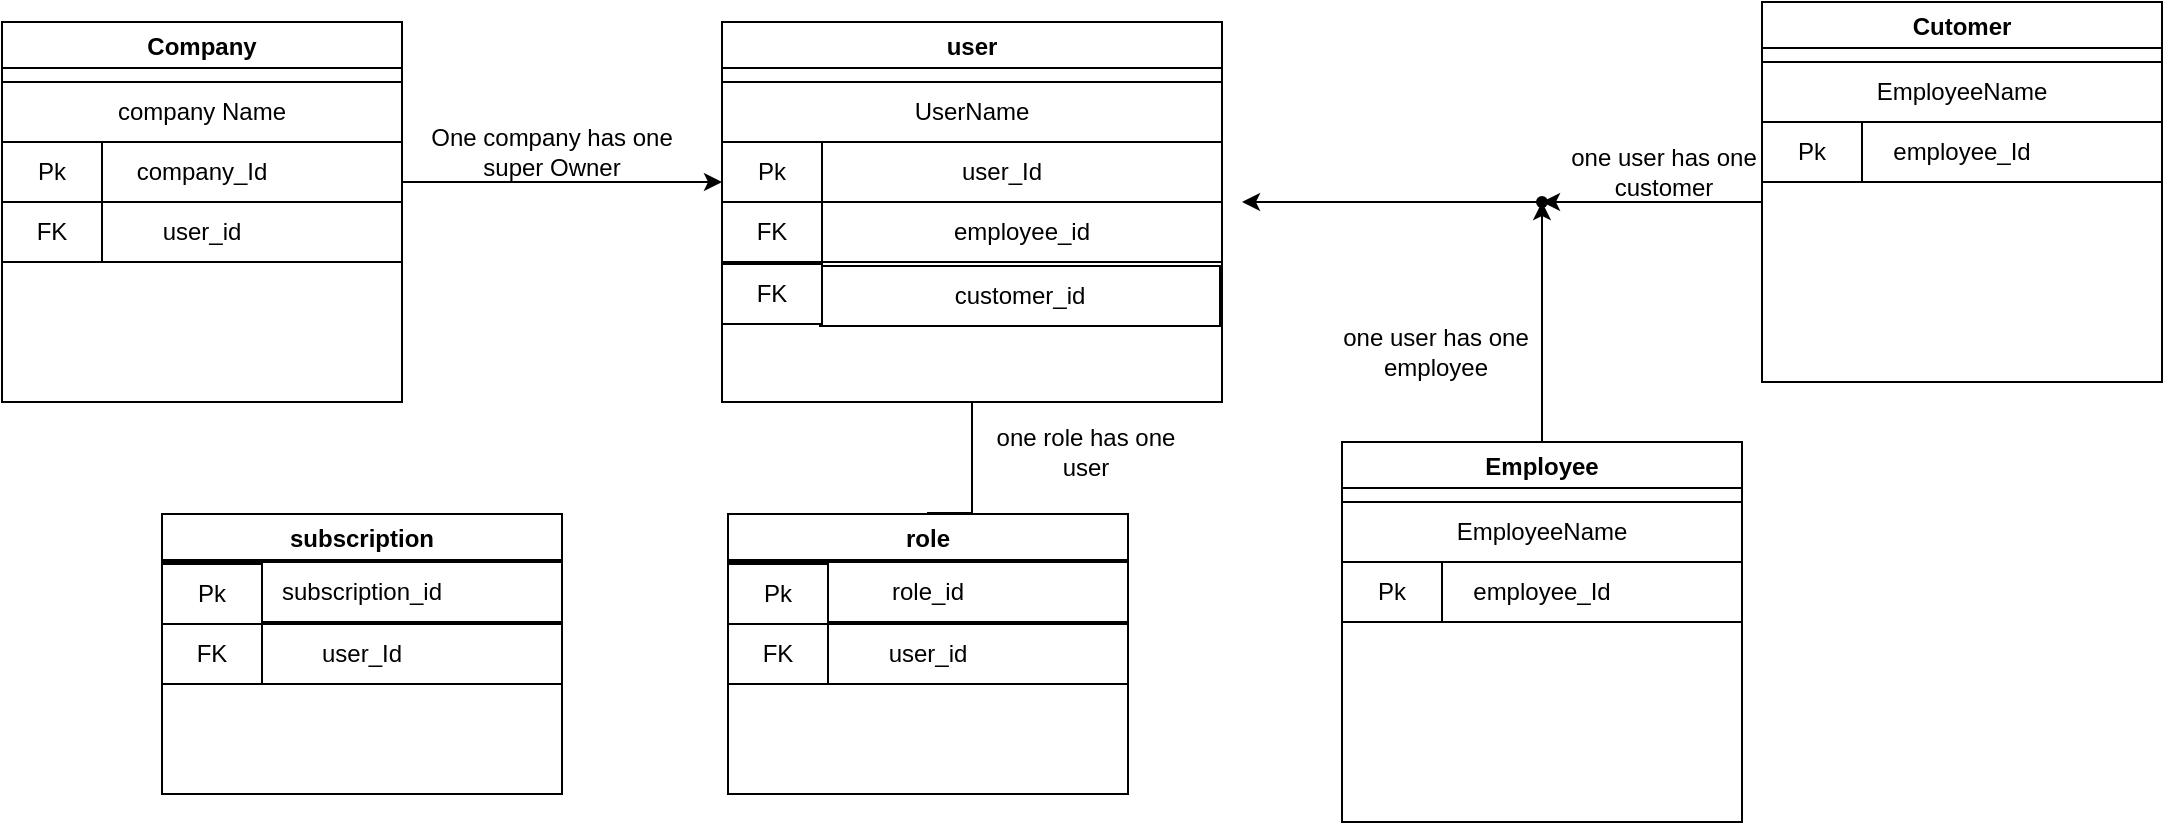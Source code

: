 <mxfile version="20.7.4" type="github">
  <diagram id="BhSrlRlOcM0yVyKKtVYT" name="Page-1">
    <mxGraphModel dx="1257" dy="691" grid="1" gridSize="10" guides="1" tooltips="1" connect="1" arrows="1" fold="1" page="1" pageScale="1" pageWidth="850" pageHeight="1100" math="0" shadow="0">
      <root>
        <mxCell id="0" />
        <mxCell id="1" parent="0" />
        <mxCell id="MJh1XRehegjxkE4Bwj9e-2" value="Company" style="swimlane;" parent="1" vertex="1">
          <mxGeometry y="110" width="200" height="190" as="geometry" />
        </mxCell>
        <mxCell id="MJh1XRehegjxkE4Bwj9e-8" value="company Name" style="rounded=0;whiteSpace=wrap;html=1;" parent="MJh1XRehegjxkE4Bwj9e-2" vertex="1">
          <mxGeometry y="30" width="200" height="30" as="geometry" />
        </mxCell>
        <mxCell id="MJh1XRehegjxkE4Bwj9e-11" value="company_Id" style="rounded=0;whiteSpace=wrap;html=1;" parent="MJh1XRehegjxkE4Bwj9e-2" vertex="1">
          <mxGeometry y="60" width="200" height="30" as="geometry" />
        </mxCell>
        <mxCell id="MJh1XRehegjxkE4Bwj9e-18" value="Pk" style="rounded=0;whiteSpace=wrap;html=1;" parent="MJh1XRehegjxkE4Bwj9e-2" vertex="1">
          <mxGeometry y="60" width="50" height="30" as="geometry" />
        </mxCell>
        <mxCell id="MJh1XRehegjxkE4Bwj9e-15" value="user_id" style="rounded=0;whiteSpace=wrap;html=1;" parent="MJh1XRehegjxkE4Bwj9e-2" vertex="1">
          <mxGeometry y="90" width="200" height="30" as="geometry" />
        </mxCell>
        <mxCell id="MJh1XRehegjxkE4Bwj9e-17" value="FK" style="rounded=0;whiteSpace=wrap;html=1;" parent="MJh1XRehegjxkE4Bwj9e-2" vertex="1">
          <mxGeometry y="90" width="50" height="30" as="geometry" />
        </mxCell>
        <mxCell id="dPJe0OU-fgonw5MujYcd-9" value="" style="edgeStyle=orthogonalEdgeStyle;rounded=0;orthogonalLoop=1;jettySize=auto;html=1;" edge="1" parent="1" source="MJh1XRehegjxkE4Bwj9e-12" target="Oi2QiJEkDFp125T8LVmi-18">
          <mxGeometry relative="1" as="geometry" />
        </mxCell>
        <mxCell id="MJh1XRehegjxkE4Bwj9e-12" value="user" style="swimlane;" parent="1" vertex="1">
          <mxGeometry x="360" y="110" width="250" height="190" as="geometry" />
        </mxCell>
        <mxCell id="MJh1XRehegjxkE4Bwj9e-13" value="UserName" style="rounded=0;whiteSpace=wrap;html=1;" parent="MJh1XRehegjxkE4Bwj9e-12" vertex="1">
          <mxGeometry y="30" width="250" height="30" as="geometry" />
        </mxCell>
        <mxCell id="MJh1XRehegjxkE4Bwj9e-14" value="&amp;nbsp; &amp;nbsp; &amp;nbsp; &amp;nbsp; &amp;nbsp;user_Id" style="rounded=0;whiteSpace=wrap;html=1;" parent="MJh1XRehegjxkE4Bwj9e-12" vertex="1">
          <mxGeometry y="60" width="250" height="30" as="geometry" />
        </mxCell>
        <mxCell id="MJh1XRehegjxkE4Bwj9e-16" value="Pk" style="rounded=0;whiteSpace=wrap;html=1;" parent="MJh1XRehegjxkE4Bwj9e-12" vertex="1">
          <mxGeometry y="60" width="50" height="30" as="geometry" />
        </mxCell>
        <mxCell id="Oi2QiJEkDFp125T8LVmi-10" value="FK" style="rounded=0;whiteSpace=wrap;html=1;" parent="MJh1XRehegjxkE4Bwj9e-12" vertex="1">
          <mxGeometry y="90" width="50" height="30" as="geometry" />
        </mxCell>
        <mxCell id="Oi2QiJEkDFp125T8LVmi-8" value="employee_id" style="rounded=0;whiteSpace=wrap;html=1;" parent="MJh1XRehegjxkE4Bwj9e-12" vertex="1">
          <mxGeometry x="50" y="90" width="200" height="30" as="geometry" />
        </mxCell>
        <mxCell id="dPJe0OU-fgonw5MujYcd-25" value="customer_id" style="rounded=0;whiteSpace=wrap;html=1;" vertex="1" parent="MJh1XRehegjxkE4Bwj9e-12">
          <mxGeometry x="49" y="122" width="200" height="30" as="geometry" />
        </mxCell>
        <mxCell id="dPJe0OU-fgonw5MujYcd-26" value="FK" style="rounded=0;whiteSpace=wrap;html=1;" vertex="1" parent="MJh1XRehegjxkE4Bwj9e-12">
          <mxGeometry y="121" width="50" height="30" as="geometry" />
        </mxCell>
        <mxCell id="MJh1XRehegjxkE4Bwj9e-20" style="edgeStyle=orthogonalEdgeStyle;rounded=0;orthogonalLoop=1;jettySize=auto;html=1;exitX=1;exitY=0.5;exitDx=0;exitDy=0;" parent="1" source="MJh1XRehegjxkE4Bwj9e-11" edge="1">
          <mxGeometry relative="1" as="geometry">
            <mxPoint x="360" y="190" as="targetPoint" />
            <Array as="points">
              <mxPoint x="200" y="190" />
            </Array>
          </mxGeometry>
        </mxCell>
        <mxCell id="MJh1XRehegjxkE4Bwj9e-21" value="One company has one super Owner" style="text;html=1;strokeColor=none;fillColor=none;align=center;verticalAlign=middle;whiteSpace=wrap;rounded=0;" parent="1" vertex="1">
          <mxGeometry x="200" y="160" width="150" height="30" as="geometry" />
        </mxCell>
        <mxCell id="dPJe0OU-fgonw5MujYcd-11" value="" style="edgeStyle=orthogonalEdgeStyle;rounded=0;orthogonalLoop=1;jettySize=auto;html=1;" edge="1" parent="1" source="Oi2QiJEkDFp125T8LVmi-5" target="dPJe0OU-fgonw5MujYcd-10">
          <mxGeometry relative="1" as="geometry" />
        </mxCell>
        <mxCell id="Oi2QiJEkDFp125T8LVmi-5" value="Employee" style="swimlane;" parent="1" vertex="1">
          <mxGeometry x="670" y="320" width="200" height="190" as="geometry" />
        </mxCell>
        <mxCell id="Oi2QiJEkDFp125T8LVmi-6" value="EmployeeName" style="rounded=0;whiteSpace=wrap;html=1;" parent="Oi2QiJEkDFp125T8LVmi-5" vertex="1">
          <mxGeometry y="30" width="200" height="30" as="geometry" />
        </mxCell>
        <mxCell id="Oi2QiJEkDFp125T8LVmi-7" value="employee_Id" style="rounded=0;whiteSpace=wrap;html=1;" parent="Oi2QiJEkDFp125T8LVmi-5" vertex="1">
          <mxGeometry y="60" width="200" height="30" as="geometry" />
        </mxCell>
        <mxCell id="Oi2QiJEkDFp125T8LVmi-9" value="Pk" style="rounded=0;whiteSpace=wrap;html=1;" parent="Oi2QiJEkDFp125T8LVmi-5" vertex="1">
          <mxGeometry y="60" width="50" height="30" as="geometry" />
        </mxCell>
        <mxCell id="Oi2QiJEkDFp125T8LVmi-14" value="one user has one employee" style="text;html=1;strokeColor=none;fillColor=none;align=center;verticalAlign=middle;whiteSpace=wrap;rounded=0;" parent="1" vertex="1">
          <mxGeometry x="660" y="260" width="114" height="30" as="geometry" />
        </mxCell>
        <mxCell id="Oi2QiJEkDFp125T8LVmi-15" value="role" style="swimlane;" parent="1" vertex="1">
          <mxGeometry x="363" y="356" width="200" height="140" as="geometry" />
        </mxCell>
        <mxCell id="Oi2QiJEkDFp125T8LVmi-17" value="role_id" style="rounded=0;whiteSpace=wrap;html=1;" parent="Oi2QiJEkDFp125T8LVmi-15" vertex="1">
          <mxGeometry y="24" width="200" height="30" as="geometry" />
        </mxCell>
        <mxCell id="Oi2QiJEkDFp125T8LVmi-18" value="user_id" style="rounded=0;whiteSpace=wrap;html=1;" parent="Oi2QiJEkDFp125T8LVmi-15" vertex="1">
          <mxGeometry y="55" width="200" height="30" as="geometry" />
        </mxCell>
        <mxCell id="Oi2QiJEkDFp125T8LVmi-19" value="Pk" style="rounded=0;whiteSpace=wrap;html=1;" parent="Oi2QiJEkDFp125T8LVmi-15" vertex="1">
          <mxGeometry y="25" width="50" height="30" as="geometry" />
        </mxCell>
        <mxCell id="Oi2QiJEkDFp125T8LVmi-20" value="FK" style="rounded=0;whiteSpace=wrap;html=1;" parent="Oi2QiJEkDFp125T8LVmi-15" vertex="1">
          <mxGeometry y="55" width="50" height="30" as="geometry" />
        </mxCell>
        <mxCell id="Oi2QiJEkDFp125T8LVmi-22" value="one role has one user" style="text;html=1;strokeColor=none;fillColor=none;align=center;verticalAlign=middle;whiteSpace=wrap;rounded=0;" parent="1" vertex="1">
          <mxGeometry x="485" y="310" width="114" height="30" as="geometry" />
        </mxCell>
        <mxCell id="dPJe0OU-fgonw5MujYcd-1" value="subscription" style="swimlane;" vertex="1" parent="1">
          <mxGeometry x="80" y="356" width="200" height="140" as="geometry" />
        </mxCell>
        <mxCell id="dPJe0OU-fgonw5MujYcd-2" value="subscription_id" style="rounded=0;whiteSpace=wrap;html=1;" vertex="1" parent="dPJe0OU-fgonw5MujYcd-1">
          <mxGeometry y="24" width="200" height="30" as="geometry" />
        </mxCell>
        <mxCell id="dPJe0OU-fgonw5MujYcd-3" value="user_Id" style="rounded=0;whiteSpace=wrap;html=1;" vertex="1" parent="dPJe0OU-fgonw5MujYcd-1">
          <mxGeometry y="55" width="200" height="30" as="geometry" />
        </mxCell>
        <mxCell id="dPJe0OU-fgonw5MujYcd-4" value="Pk" style="rounded=0;whiteSpace=wrap;html=1;" vertex="1" parent="dPJe0OU-fgonw5MujYcd-1">
          <mxGeometry y="25" width="50" height="30" as="geometry" />
        </mxCell>
        <mxCell id="dPJe0OU-fgonw5MujYcd-5" value="FK" style="rounded=0;whiteSpace=wrap;html=1;" vertex="1" parent="dPJe0OU-fgonw5MujYcd-1">
          <mxGeometry y="55" width="50" height="30" as="geometry" />
        </mxCell>
        <mxCell id="dPJe0OU-fgonw5MujYcd-13" style="edgeStyle=orthogonalEdgeStyle;rounded=0;orthogonalLoop=1;jettySize=auto;html=1;" edge="1" parent="1" source="dPJe0OU-fgonw5MujYcd-10">
          <mxGeometry relative="1" as="geometry">
            <mxPoint x="620" y="200" as="targetPoint" />
          </mxGeometry>
        </mxCell>
        <mxCell id="dPJe0OU-fgonw5MujYcd-10" value="" style="shape=waypoint;sketch=0;size=6;pointerEvents=1;points=[];fillColor=default;resizable=0;rotatable=0;perimeter=centerPerimeter;snapToPoint=1;fontStyle=1;startSize=23;" vertex="1" parent="1">
          <mxGeometry x="750" y="180" width="40" height="40" as="geometry" />
        </mxCell>
        <mxCell id="dPJe0OU-fgonw5MujYcd-22" value="" style="edgeStyle=orthogonalEdgeStyle;rounded=0;orthogonalLoop=1;jettySize=auto;html=1;" edge="1" parent="1" source="dPJe0OU-fgonw5MujYcd-14" target="dPJe0OU-fgonw5MujYcd-10">
          <mxGeometry relative="1" as="geometry">
            <Array as="points">
              <mxPoint x="860" y="200" />
              <mxPoint x="860" y="200" />
            </Array>
          </mxGeometry>
        </mxCell>
        <mxCell id="dPJe0OU-fgonw5MujYcd-14" value="Cutomer" style="swimlane;" vertex="1" parent="1">
          <mxGeometry x="880" y="100" width="200" height="190" as="geometry" />
        </mxCell>
        <mxCell id="dPJe0OU-fgonw5MujYcd-15" value="EmployeeName" style="rounded=0;whiteSpace=wrap;html=1;" vertex="1" parent="dPJe0OU-fgonw5MujYcd-14">
          <mxGeometry y="30" width="200" height="30" as="geometry" />
        </mxCell>
        <mxCell id="dPJe0OU-fgonw5MujYcd-16" value="employee_Id" style="rounded=0;whiteSpace=wrap;html=1;" vertex="1" parent="dPJe0OU-fgonw5MujYcd-14">
          <mxGeometry y="60" width="200" height="30" as="geometry" />
        </mxCell>
        <mxCell id="dPJe0OU-fgonw5MujYcd-18" value="Pk" style="rounded=0;whiteSpace=wrap;html=1;" vertex="1" parent="dPJe0OU-fgonw5MujYcd-14">
          <mxGeometry y="60" width="50" height="30" as="geometry" />
        </mxCell>
        <mxCell id="dPJe0OU-fgonw5MujYcd-23" value="one user has one customer" style="text;html=1;strokeColor=none;fillColor=none;align=center;verticalAlign=middle;whiteSpace=wrap;rounded=0;" vertex="1" parent="1">
          <mxGeometry x="774" y="170" width="114" height="30" as="geometry" />
        </mxCell>
      </root>
    </mxGraphModel>
  </diagram>
</mxfile>
